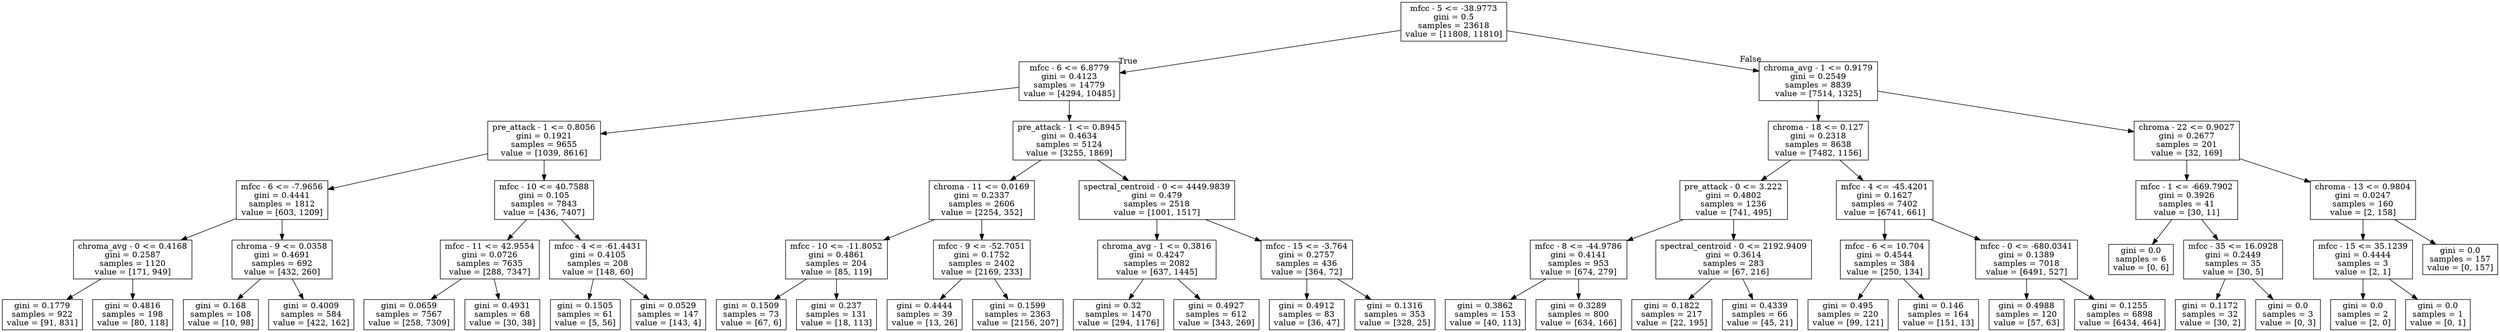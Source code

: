 digraph Tree {
node [shape=box] ;
0 [label="mfcc - 5 <= -38.9773\ngini = 0.5\nsamples = 23618\nvalue = [11808, 11810]"] ;
1 [label="mfcc - 6 <= 6.8779\ngini = 0.4123\nsamples = 14779\nvalue = [4294, 10485]"] ;
0 -> 1 [labeldistance=2.5, labelangle=45, headlabel="True"] ;
2 [label="pre_attack - 1 <= 0.8056\ngini = 0.1921\nsamples = 9655\nvalue = [1039, 8616]"] ;
1 -> 2 ;
3 [label="mfcc - 6 <= -7.9656\ngini = 0.4441\nsamples = 1812\nvalue = [603, 1209]"] ;
2 -> 3 ;
4 [label="chroma_avg - 0 <= 0.4168\ngini = 0.2587\nsamples = 1120\nvalue = [171, 949]"] ;
3 -> 4 ;
5 [label="gini = 0.1779\nsamples = 922\nvalue = [91, 831]"] ;
4 -> 5 ;
6 [label="gini = 0.4816\nsamples = 198\nvalue = [80, 118]"] ;
4 -> 6 ;
7 [label="chroma - 9 <= 0.0358\ngini = 0.4691\nsamples = 692\nvalue = [432, 260]"] ;
3 -> 7 ;
8 [label="gini = 0.168\nsamples = 108\nvalue = [10, 98]"] ;
7 -> 8 ;
9 [label="gini = 0.4009\nsamples = 584\nvalue = [422, 162]"] ;
7 -> 9 ;
10 [label="mfcc - 10 <= 40.7588\ngini = 0.105\nsamples = 7843\nvalue = [436, 7407]"] ;
2 -> 10 ;
11 [label="mfcc - 11 <= 42.9554\ngini = 0.0726\nsamples = 7635\nvalue = [288, 7347]"] ;
10 -> 11 ;
12 [label="gini = 0.0659\nsamples = 7567\nvalue = [258, 7309]"] ;
11 -> 12 ;
13 [label="gini = 0.4931\nsamples = 68\nvalue = [30, 38]"] ;
11 -> 13 ;
14 [label="mfcc - 4 <= -61.4431\ngini = 0.4105\nsamples = 208\nvalue = [148, 60]"] ;
10 -> 14 ;
15 [label="gini = 0.1505\nsamples = 61\nvalue = [5, 56]"] ;
14 -> 15 ;
16 [label="gini = 0.0529\nsamples = 147\nvalue = [143, 4]"] ;
14 -> 16 ;
17 [label="pre_attack - 1 <= 0.8945\ngini = 0.4634\nsamples = 5124\nvalue = [3255, 1869]"] ;
1 -> 17 ;
18 [label="chroma - 11 <= 0.0169\ngini = 0.2337\nsamples = 2606\nvalue = [2254, 352]"] ;
17 -> 18 ;
19 [label="mfcc - 10 <= -11.8052\ngini = 0.4861\nsamples = 204\nvalue = [85, 119]"] ;
18 -> 19 ;
20 [label="gini = 0.1509\nsamples = 73\nvalue = [67, 6]"] ;
19 -> 20 ;
21 [label="gini = 0.237\nsamples = 131\nvalue = [18, 113]"] ;
19 -> 21 ;
22 [label="mfcc - 9 <= -52.7051\ngini = 0.1752\nsamples = 2402\nvalue = [2169, 233]"] ;
18 -> 22 ;
23 [label="gini = 0.4444\nsamples = 39\nvalue = [13, 26]"] ;
22 -> 23 ;
24 [label="gini = 0.1599\nsamples = 2363\nvalue = [2156, 207]"] ;
22 -> 24 ;
25 [label="spectral_centroid - 0 <= 4449.9839\ngini = 0.479\nsamples = 2518\nvalue = [1001, 1517]"] ;
17 -> 25 ;
26 [label="chroma_avg - 1 <= 0.3816\ngini = 0.4247\nsamples = 2082\nvalue = [637, 1445]"] ;
25 -> 26 ;
27 [label="gini = 0.32\nsamples = 1470\nvalue = [294, 1176]"] ;
26 -> 27 ;
28 [label="gini = 0.4927\nsamples = 612\nvalue = [343, 269]"] ;
26 -> 28 ;
29 [label="mfcc - 15 <= -3.764\ngini = 0.2757\nsamples = 436\nvalue = [364, 72]"] ;
25 -> 29 ;
30 [label="gini = 0.4912\nsamples = 83\nvalue = [36, 47]"] ;
29 -> 30 ;
31 [label="gini = 0.1316\nsamples = 353\nvalue = [328, 25]"] ;
29 -> 31 ;
32 [label="chroma_avg - 1 <= 0.9179\ngini = 0.2549\nsamples = 8839\nvalue = [7514, 1325]"] ;
0 -> 32 [labeldistance=2.5, labelangle=-45, headlabel="False"] ;
33 [label="chroma - 18 <= 0.127\ngini = 0.2318\nsamples = 8638\nvalue = [7482, 1156]"] ;
32 -> 33 ;
34 [label="pre_attack - 0 <= 3.222\ngini = 0.4802\nsamples = 1236\nvalue = [741, 495]"] ;
33 -> 34 ;
35 [label="mfcc - 8 <= -44.9786\ngini = 0.4141\nsamples = 953\nvalue = [674, 279]"] ;
34 -> 35 ;
36 [label="gini = 0.3862\nsamples = 153\nvalue = [40, 113]"] ;
35 -> 36 ;
37 [label="gini = 0.3289\nsamples = 800\nvalue = [634, 166]"] ;
35 -> 37 ;
38 [label="spectral_centroid - 0 <= 2192.9409\ngini = 0.3614\nsamples = 283\nvalue = [67, 216]"] ;
34 -> 38 ;
39 [label="gini = 0.1822\nsamples = 217\nvalue = [22, 195]"] ;
38 -> 39 ;
40 [label="gini = 0.4339\nsamples = 66\nvalue = [45, 21]"] ;
38 -> 40 ;
41 [label="mfcc - 4 <= -45.4201\ngini = 0.1627\nsamples = 7402\nvalue = [6741, 661]"] ;
33 -> 41 ;
42 [label="mfcc - 6 <= 10.704\ngini = 0.4544\nsamples = 384\nvalue = [250, 134]"] ;
41 -> 42 ;
43 [label="gini = 0.495\nsamples = 220\nvalue = [99, 121]"] ;
42 -> 43 ;
44 [label="gini = 0.146\nsamples = 164\nvalue = [151, 13]"] ;
42 -> 44 ;
45 [label="mfcc - 0 <= -680.0341\ngini = 0.1389\nsamples = 7018\nvalue = [6491, 527]"] ;
41 -> 45 ;
46 [label="gini = 0.4988\nsamples = 120\nvalue = [57, 63]"] ;
45 -> 46 ;
47 [label="gini = 0.1255\nsamples = 6898\nvalue = [6434, 464]"] ;
45 -> 47 ;
48 [label="chroma - 22 <= 0.9027\ngini = 0.2677\nsamples = 201\nvalue = [32, 169]"] ;
32 -> 48 ;
49 [label="mfcc - 1 <= -669.7902\ngini = 0.3926\nsamples = 41\nvalue = [30, 11]"] ;
48 -> 49 ;
50 [label="gini = 0.0\nsamples = 6\nvalue = [0, 6]"] ;
49 -> 50 ;
51 [label="mfcc - 35 <= 16.0928\ngini = 0.2449\nsamples = 35\nvalue = [30, 5]"] ;
49 -> 51 ;
52 [label="gini = 0.1172\nsamples = 32\nvalue = [30, 2]"] ;
51 -> 52 ;
53 [label="gini = 0.0\nsamples = 3\nvalue = [0, 3]"] ;
51 -> 53 ;
54 [label="chroma - 13 <= 0.9804\ngini = 0.0247\nsamples = 160\nvalue = [2, 158]"] ;
48 -> 54 ;
55 [label="mfcc - 15 <= 35.1239\ngini = 0.4444\nsamples = 3\nvalue = [2, 1]"] ;
54 -> 55 ;
56 [label="gini = 0.0\nsamples = 2\nvalue = [2, 0]"] ;
55 -> 56 ;
57 [label="gini = 0.0\nsamples = 1\nvalue = [0, 1]"] ;
55 -> 57 ;
58 [label="gini = 0.0\nsamples = 157\nvalue = [0, 157]"] ;
54 -> 58 ;
}